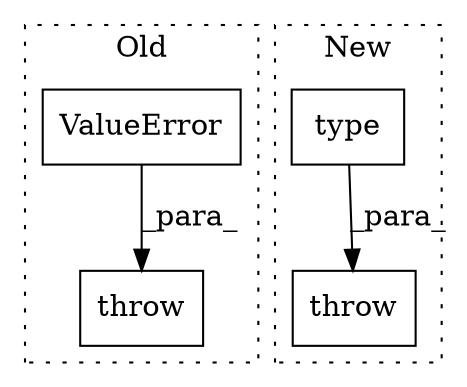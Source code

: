 digraph G {
subgraph cluster0 {
1 [label="ValueError" a="32" s="16644,16694" l="11,1" shape="box"];
4 [label="throw" a="53" s="16638" l="6" shape="box"];
label = "Old";
style="dotted";
}
subgraph cluster1 {
2 [label="type" a="32" s="16443,16452" l="5,1" shape="box"];
3 [label="throw" a="53" s="16347" l="6" shape="box"];
label = "New";
style="dotted";
}
1 -> 4 [label="_para_"];
2 -> 3 [label="_para_"];
}